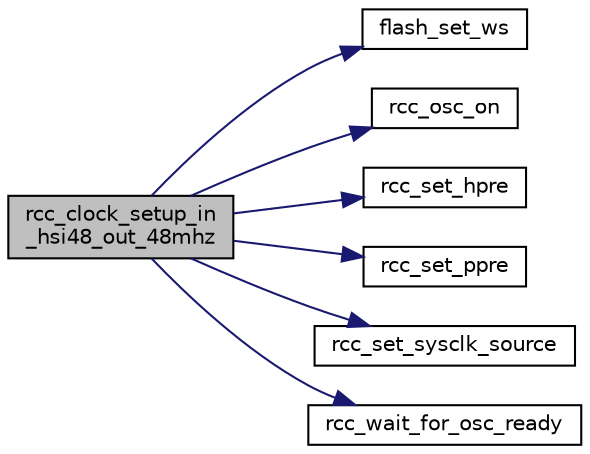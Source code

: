 digraph "rcc_clock_setup_in_hsi48_out_48mhz"
{
  edge [fontname="Helvetica",fontsize="10",labelfontname="Helvetica",labelfontsize="10"];
  node [fontname="Helvetica",fontsize="10",shape=record];
  rankdir="LR";
  Node1 [label="rcc_clock_setup_in\l_hsi48_out_48mhz",height=0.2,width=0.4,color="black", fillcolor="grey75", style="filled", fontcolor="black"];
  Node1 -> Node2 [color="midnightblue",fontsize="10",style="solid",fontname="Helvetica"];
  Node2 [label="flash_set_ws",height=0.2,width=0.4,color="black", fillcolor="white", style="filled",URL="$group__flash__defines.html#ga9347b16d27d64b79f507dc9cad8633b2",tooltip="Set the Number of Wait States. "];
  Node1 -> Node3 [color="midnightblue",fontsize="10",style="solid",fontname="Helvetica"];
  Node3 [label="rcc_osc_on",height=0.2,width=0.4,color="black", fillcolor="white", style="filled",URL="$group__STM32F0xx-rcc-file.html#ga81b16ade2e5d6e024f36e3d568a9fd97",tooltip="RCC Turn on an Oscillator. "];
  Node1 -> Node4 [color="midnightblue",fontsize="10",style="solid",fontname="Helvetica"];
  Node4 [label="rcc_set_hpre",height=0.2,width=0.4,color="black", fillcolor="white", style="filled",URL="$group__STM32F0xx-rcc-file.html#gae192b2cd0f37124db5ed76d599a5671b",tooltip="RCC Set the AHB Prescale Factor. "];
  Node1 -> Node5 [color="midnightblue",fontsize="10",style="solid",fontname="Helvetica"];
  Node5 [label="rcc_set_ppre",height=0.2,width=0.4,color="black", fillcolor="white", style="filled",URL="$group__STM32F0xx-rcc-file.html#ga05a5e2fab5bb6e8de484b83588a29bee",tooltip="RCC Set the APB Prescale Factor. "];
  Node1 -> Node6 [color="midnightblue",fontsize="10",style="solid",fontname="Helvetica"];
  Node6 [label="rcc_set_sysclk_source",height=0.2,width=0.4,color="black", fillcolor="white", style="filled",URL="$group__STM32F0xx-rcc-file.html#ga0ce4f6c68587faf17a38d98fdcdab338",tooltip="RCC Set the Source for the System Clock. "];
  Node1 -> Node7 [color="midnightblue",fontsize="10",style="solid",fontname="Helvetica"];
  Node7 [label="rcc_wait_for_osc_ready",height=0.2,width=0.4,color="black", fillcolor="white", style="filled",URL="$group__STM32F0xx-rcc-file.html#ga1dfd0e0ba16285ce16e782e07af2cafa",tooltip="RCC Wait for Oscillator Ready. "];
}
